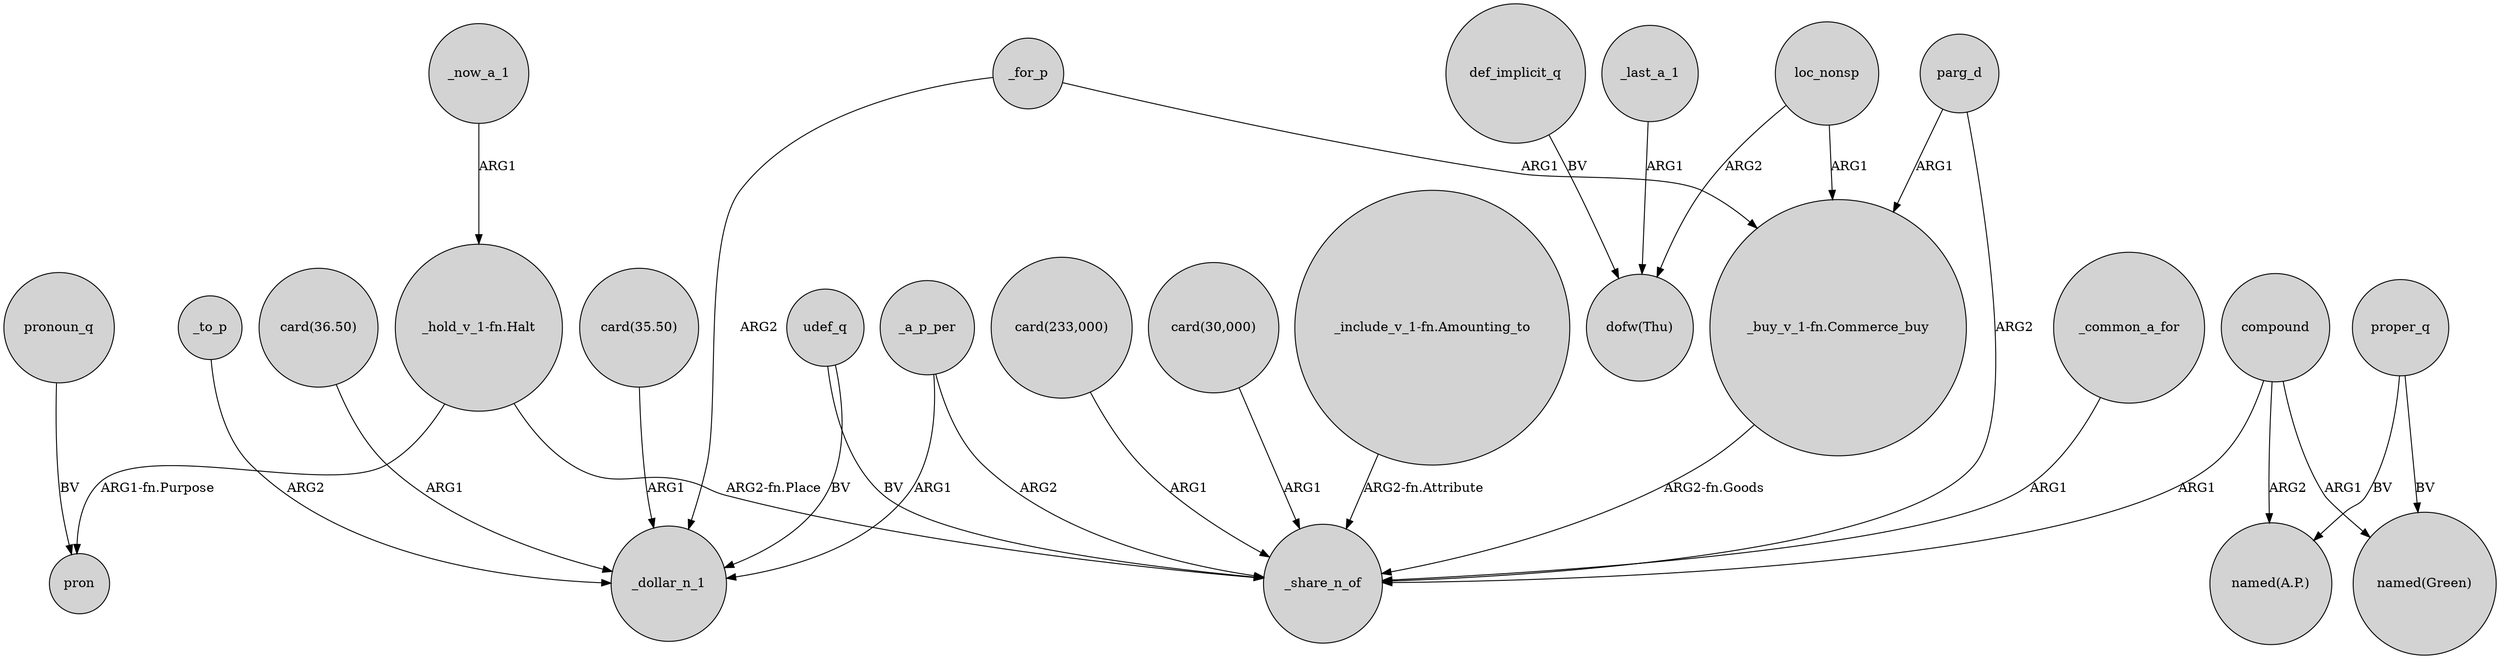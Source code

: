 digraph {
	node [shape=circle style=filled]
	"_include_v_1-fn.Amounting_to" -> _share_n_of [label="ARG2-fn.Attribute"]
	"_hold_v_1-fn.Halt" -> _share_n_of [label="ARG2-fn.Place"]
	parg_d -> "_buy_v_1-fn.Commerce_buy" [label=ARG1]
	"card(35.50)" -> _dollar_n_1 [label=ARG1]
	compound -> _share_n_of [label=ARG1]
	"card(36.50)" -> _dollar_n_1 [label=ARG1]
	_common_a_for -> _share_n_of [label=ARG1]
	proper_q -> "named(A.P.)" [label=BV]
	_to_p -> _dollar_n_1 [label=ARG2]
	compound -> "named(A.P.)" [label=ARG2]
	"_buy_v_1-fn.Commerce_buy" -> _share_n_of [label="ARG2-fn.Goods"]
	pronoun_q -> pron [label=BV]
	compound -> "named(Green)" [label=ARG1]
	_for_p -> "_buy_v_1-fn.Commerce_buy" [label=ARG1]
	_now_a_1 -> "_hold_v_1-fn.Halt" [label=ARG1]
	_a_p_per -> _share_n_of [label=ARG2]
	_last_a_1 -> "dofw(Thu)" [label=ARG1]
	_for_p -> _dollar_n_1 [label=ARG2]
	"card(233,000)" -> _share_n_of [label=ARG1]
	def_implicit_q -> "dofw(Thu)" [label=BV]
	udef_q -> _share_n_of [label=BV]
	udef_q -> _dollar_n_1 [label=BV]
	"_hold_v_1-fn.Halt" -> pron [label="ARG1-fn.Purpose"]
	_a_p_per -> _dollar_n_1 [label=ARG1]
	loc_nonsp -> "_buy_v_1-fn.Commerce_buy" [label=ARG1]
	"card(30,000)" -> _share_n_of [label=ARG1]
	parg_d -> _share_n_of [label=ARG2]
	loc_nonsp -> "dofw(Thu)" [label=ARG2]
	proper_q -> "named(Green)" [label=BV]
}
